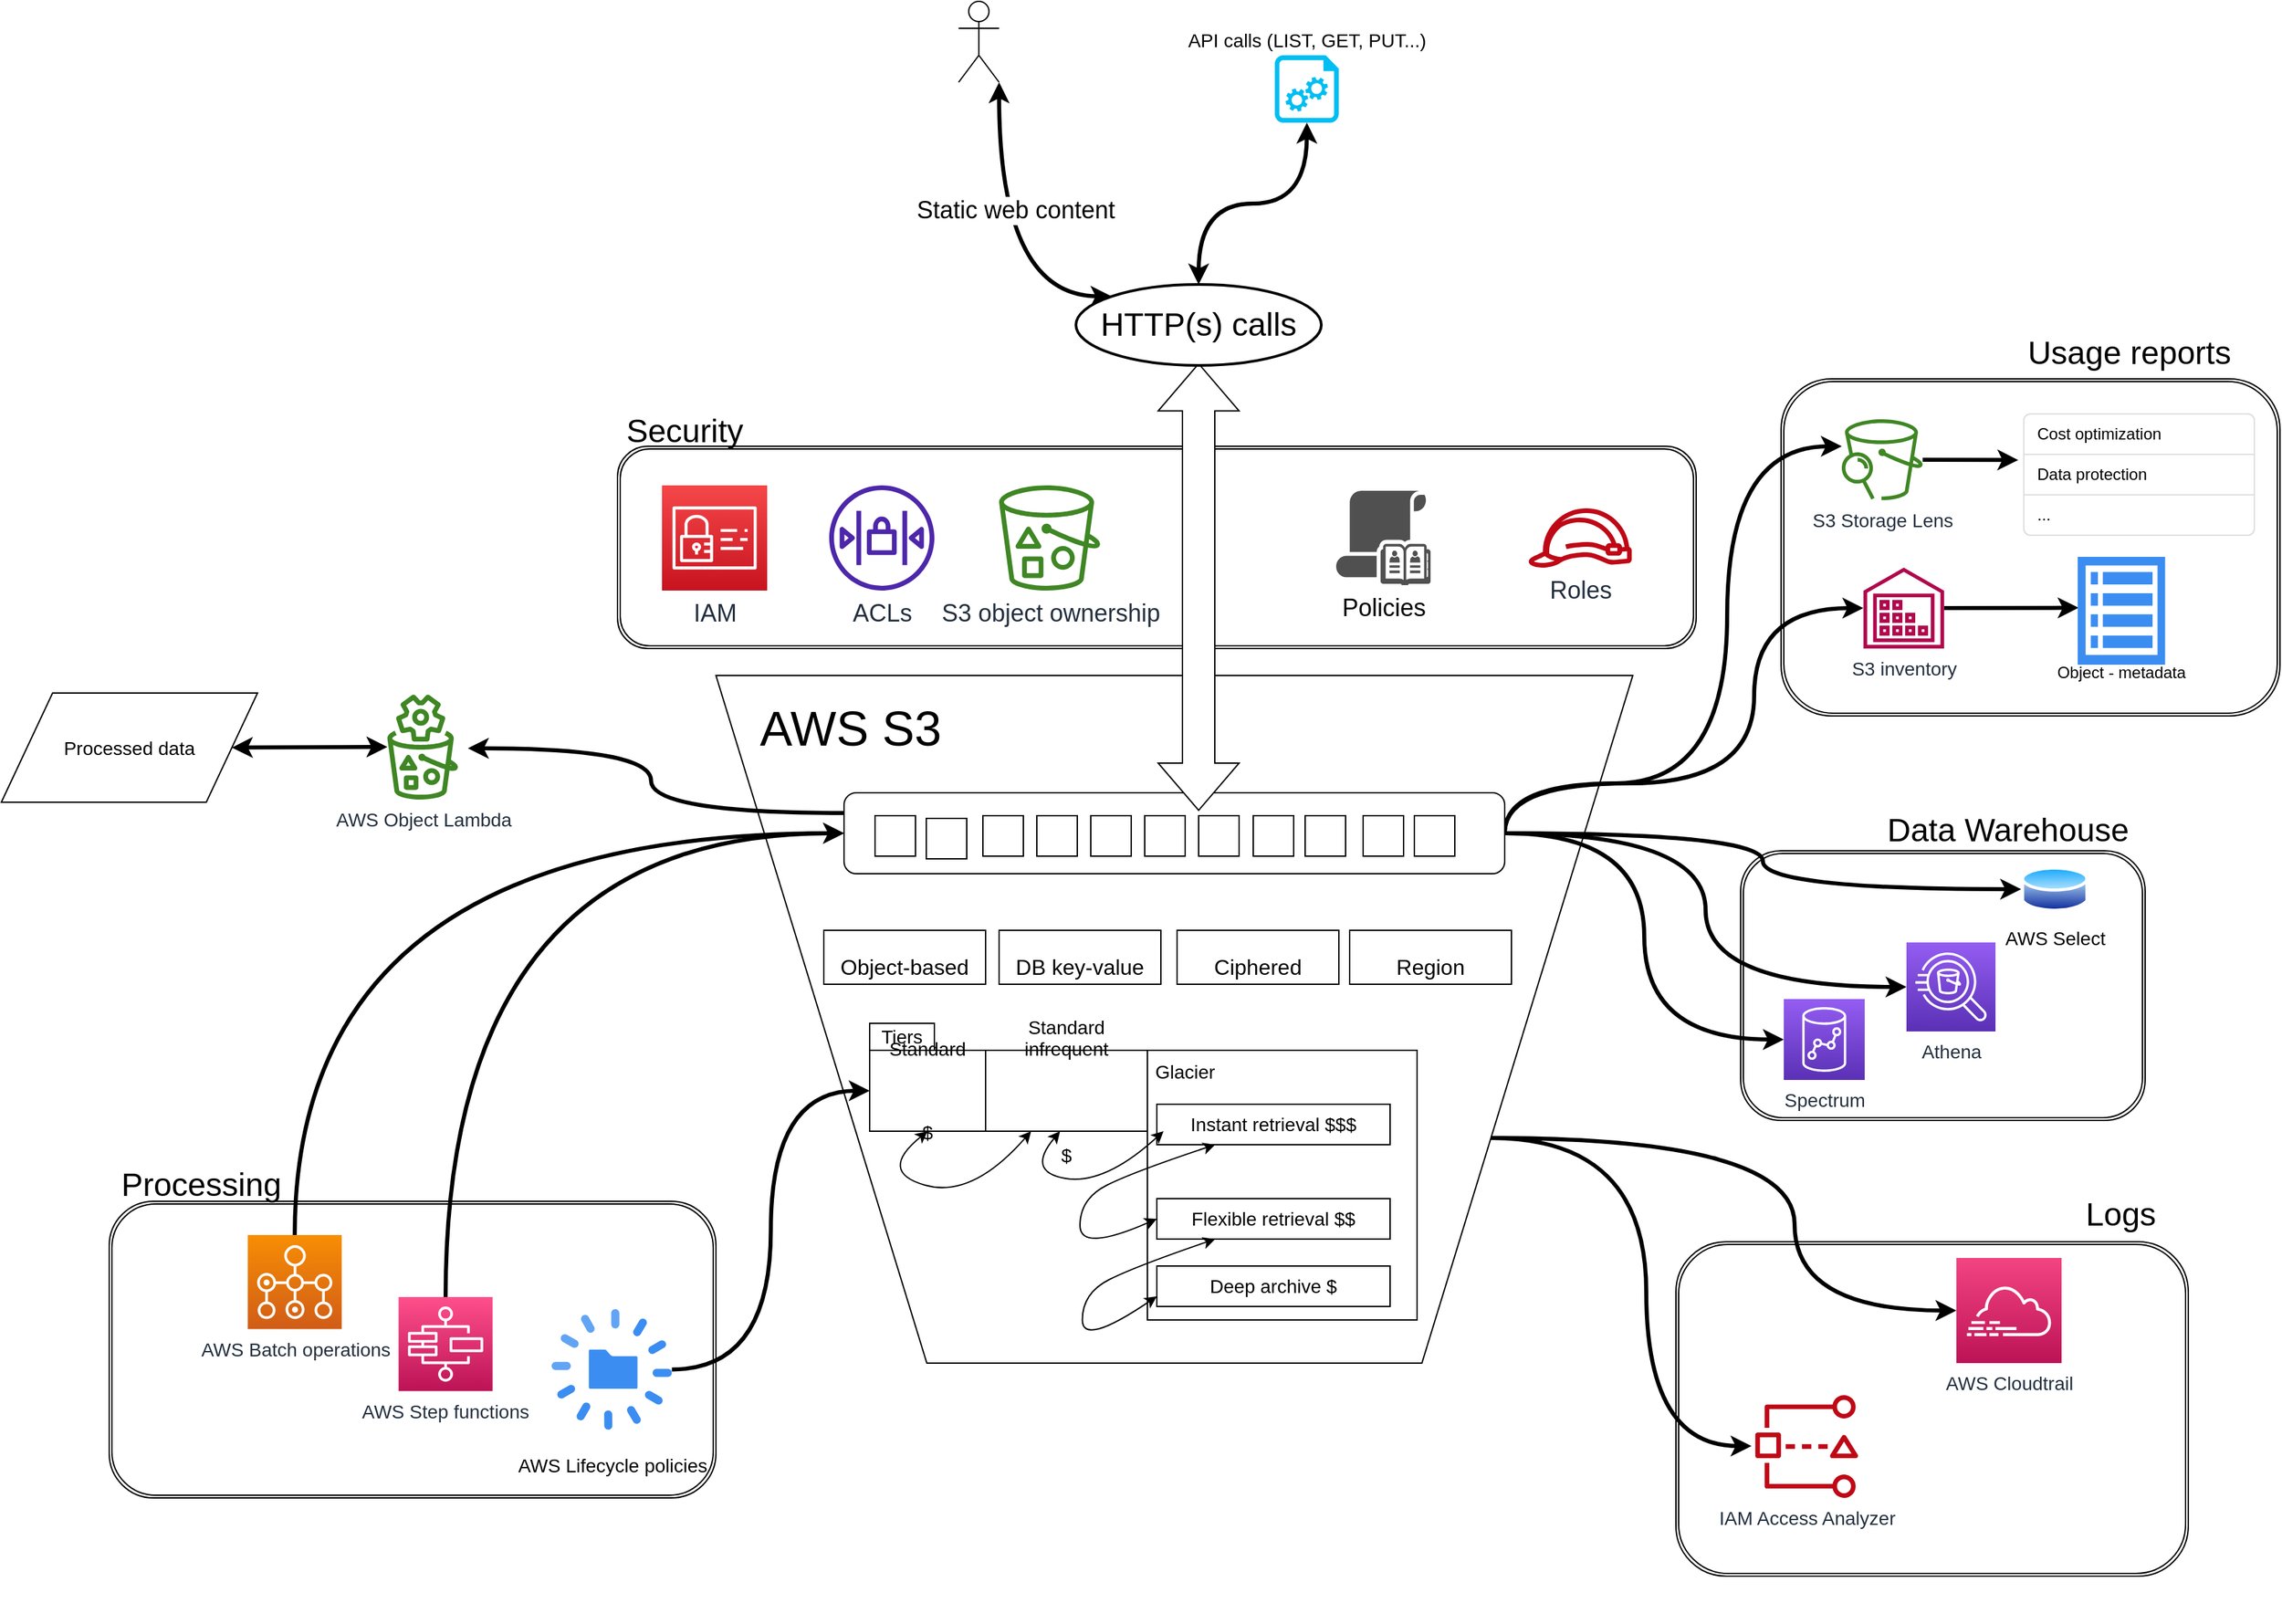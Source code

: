 <mxfile version="20.8.16" type="device"><diagram name="Página-1" id="xeMUyKzGkT68oVm6cLZ5"><mxGraphModel dx="2700" dy="887" grid="1" gridSize="10" guides="1" tooltips="1" connect="1" arrows="1" fold="1" page="1" pageScale="1" pageWidth="1200" pageHeight="1920" math="0" shadow="0"><root><mxCell id="0"/><mxCell id="1" parent="0"/><mxCell id="gv7XpiOYQOsah1-6EKOj-10" value="&lt;font style=&quot;font-size: 24px;&quot;&gt;Security&amp;nbsp; &amp;nbsp; &amp;nbsp; &amp;nbsp; &amp;nbsp; &amp;nbsp; &amp;nbsp; &amp;nbsp; &amp;nbsp; &amp;nbsp; &amp;nbsp; &amp;nbsp; &amp;nbsp; &amp;nbsp; &amp;nbsp; &amp;nbsp; &amp;nbsp; &amp;nbsp; &amp;nbsp; &amp;nbsp; &amp;nbsp; &amp;nbsp; &amp;nbsp; &amp;nbsp; &amp;nbsp; &amp;nbsp; &amp;nbsp; &amp;nbsp; &amp;nbsp; &amp;nbsp; &amp;nbsp; &amp;nbsp; &amp;nbsp; &amp;nbsp; &amp;nbsp; &amp;nbsp; &amp;nbsp; &amp;nbsp; &amp;nbsp; &amp;nbsp; &amp;nbsp; &amp;nbsp; &amp;nbsp; &amp;nbsp; &amp;nbsp; &amp;nbsp; &amp;nbsp; &amp;nbsp; &amp;nbsp; &amp;nbsp; &amp;nbsp; &amp;nbsp; &amp;nbsp; &amp;nbsp; &amp;nbsp; &amp;nbsp; &amp;nbsp; &amp;nbsp; &amp;nbsp; &amp;nbsp; &amp;nbsp; &amp;nbsp; &amp;nbsp; &amp;nbsp; &amp;nbsp; &amp;nbsp; &amp;nbsp; &amp;nbsp; &amp;nbsp; &amp;nbsp; &amp;nbsp; &amp;nbsp; &amp;nbsp; &amp;nbsp; &amp;nbsp; &amp;nbsp; &amp;nbsp; &amp;nbsp; &amp;nbsp; &amp;nbsp; &amp;nbsp; &amp;nbsp; &amp;nbsp; &amp;nbsp; &amp;nbsp; &amp;nbsp; &amp;nbsp; &amp;nbsp; &amp;nbsp; &amp;nbsp; &amp;nbsp; &amp;nbsp; &amp;nbsp; &amp;nbsp; &amp;nbsp; &amp;nbsp; &amp;nbsp; &amp;nbsp; &amp;nbsp; &amp;nbsp; &amp;nbsp;&amp;nbsp;&lt;/font&gt;&lt;br&gt;&lt;br&gt;&lt;br&gt;&lt;br&gt;&lt;br&gt;&lt;br&gt;&lt;br&gt;&lt;br&gt;&lt;br&gt;&lt;br&gt;&lt;br&gt;" style="shape=ext;double=1;rounded=1;whiteSpace=wrap;html=1;" vertex="1" parent="1"><mxGeometry x="-53" y="370" width="800" height="150" as="geometry"/></mxCell><mxCell id="gv7XpiOYQOsah1-6EKOj-12" value="&amp;nbsp; &amp;nbsp;AWS S3&amp;nbsp; &amp;nbsp; &amp;nbsp; &amp;nbsp; &amp;nbsp; &amp;nbsp; &amp;nbsp; &amp;nbsp; &amp;nbsp; &amp;nbsp; &amp;nbsp; &amp;nbsp; &amp;nbsp; &amp;nbsp; &amp;nbsp; &amp;nbsp; &amp;nbsp; &amp;nbsp; &amp;nbsp; &amp;nbsp; &amp;nbsp; &amp;nbsp; &amp;nbsp; &amp;nbsp; &amp;nbsp; &amp;nbsp;&lt;br&gt;&lt;br&gt;&amp;nbsp; &amp;nbsp; &amp;nbsp; &amp;nbsp; &amp;nbsp; &amp;nbsp; &amp;nbsp; &amp;nbsp; &amp;nbsp; &amp;nbsp;&lt;br&gt;&lt;br&gt;&amp;nbsp; &amp;nbsp; &amp;nbsp; &amp;nbsp; &amp;nbsp; &amp;nbsp; &amp;nbsp; &amp;nbsp; &amp;nbsp; &amp;nbsp; &amp;nbsp; &amp;nbsp;&amp;nbsp;&lt;br&gt;&lt;br&gt;&lt;br&gt;&lt;br&gt;&lt;br&gt;&lt;br&gt;&lt;br&gt;" style="verticalLabelPosition=middle;verticalAlign=middle;html=1;shape=trapezoid;perimeter=trapezoidPerimeter;whiteSpace=wrap;size=0.23;arcSize=10;flipV=1;labelPosition=center;align=center;fontSize=36;" vertex="1" parent="1"><mxGeometry x="20" y="540" width="680" height="510" as="geometry"/></mxCell><mxCell id="gv7XpiOYQOsah1-6EKOj-15" value="&lt;font style=&quot;font-size: 24px;&quot;&gt;&amp;nbsp; &amp;nbsp; &amp;nbsp; &amp;nbsp; &amp;nbsp; &amp;nbsp; &amp;nbsp; &amp;nbsp; &amp;nbsp; &amp;nbsp; &amp;nbsp; &amp;nbsp; &amp;nbsp; &amp;nbsp; &amp;nbsp; &amp;nbsp; &amp;nbsp; &amp;nbsp; &amp;nbsp; &amp;nbsp; &amp;nbsp; Logs&lt;br&gt;&lt;br&gt;&lt;br&gt;&amp;nbsp;&lt;br&gt;&lt;br&gt;&lt;br&gt;&lt;br&gt;&lt;br&gt;&lt;br&gt;&lt;br&gt;&lt;br&gt;&lt;/font&gt;" style="shape=ext;double=1;rounded=1;whiteSpace=wrap;html=1;" vertex="1" parent="1"><mxGeometry x="732" y="960" width="380" height="248" as="geometry"/></mxCell><mxCell id="gv7XpiOYQOsah1-6EKOj-16" value="&lt;font size=&quot;3&quot;&gt;Object-based&lt;/font&gt;" style="rounded=0;whiteSpace=wrap;html=1;fontSize=36;" vertex="1" parent="1"><mxGeometry x="100" y="729" width="120" height="40" as="geometry"/></mxCell><mxCell id="gv7XpiOYQOsah1-6EKOj-19" value="&lt;font size=&quot;3&quot;&gt;DB key-value&lt;/font&gt;" style="rounded=0;whiteSpace=wrap;html=1;fontSize=36;" vertex="1" parent="1"><mxGeometry x="230" y="729" width="120" height="40" as="geometry"/></mxCell><mxCell id="gv7XpiOYQOsah1-6EKOj-20" value="&lt;font size=&quot;3&quot;&gt;Ciphered&lt;/font&gt;" style="rounded=0;whiteSpace=wrap;html=1;fontSize=36;" vertex="1" parent="1"><mxGeometry x="362" y="729" width="120" height="40" as="geometry"/></mxCell><mxCell id="gv7XpiOYQOsah1-6EKOj-34" value="Tiers" style="rounded=0;whiteSpace=wrap;html=1;fontSize=14;" vertex="1" parent="1"><mxGeometry x="134" y="798" width="48" height="20" as="geometry"/></mxCell><mxCell id="gv7XpiOYQOsah1-6EKOj-35" value="Standard $$$$$" style="rounded=0;whiteSpace=wrap;html=1;fontSize=14;" vertex="1" parent="1"><mxGeometry x="134" y="818" width="86" height="60" as="geometry"/></mxCell><mxCell id="gv7XpiOYQOsah1-6EKOj-36" value="Standard infrequent&lt;br&gt;&amp;nbsp;$$$$$" style="rounded=0;whiteSpace=wrap;html=1;fontSize=14;" vertex="1" parent="1"><mxGeometry x="220" y="818" width="120" height="60" as="geometry"/></mxCell><mxCell id="gv7XpiOYQOsah1-6EKOj-37" value="Glacier&amp;nbsp; &amp;nbsp; &amp;nbsp; &amp;nbsp; &amp;nbsp; &amp;nbsp; &amp;nbsp; &amp;nbsp; &amp;nbsp; &amp;nbsp; &amp;nbsp; &amp;nbsp; &amp;nbsp; &amp;nbsp; &amp;nbsp; &amp;nbsp; &amp;nbsp; &amp;nbsp; &amp;nbsp;&lt;br&gt;&lt;br&gt;&lt;br&gt;&lt;br&gt;&lt;br&gt;&lt;br&gt;&lt;br&gt;&lt;br&gt;&lt;br&gt;&lt;br&gt;&amp;nbsp; &amp;nbsp; &amp;nbsp; &amp;nbsp; &amp;nbsp;&amp;nbsp;" style="whiteSpace=wrap;html=1;aspect=fixed;fontSize=14;" vertex="1" parent="1"><mxGeometry x="340" y="818" width="200" height="200" as="geometry"/></mxCell><mxCell id="gv7XpiOYQOsah1-6EKOj-38" value="Instant retrieval $$$" style="rounded=0;whiteSpace=wrap;html=1;fontSize=14;" vertex="1" parent="1"><mxGeometry x="347" y="858" width="173" height="30" as="geometry"/></mxCell><mxCell id="gv7XpiOYQOsah1-6EKOj-39" value="Flexible retrieval $$" style="rounded=0;whiteSpace=wrap;html=1;fontSize=14;" vertex="1" parent="1"><mxGeometry x="347" y="928" width="173" height="30" as="geometry"/></mxCell><mxCell id="gv7XpiOYQOsah1-6EKOj-40" value="Deep archive $" style="rounded=0;whiteSpace=wrap;html=1;fontSize=14;" vertex="1" parent="1"><mxGeometry x="347" y="978" width="173" height="30" as="geometry"/></mxCell><mxCell id="gv7XpiOYQOsah1-6EKOj-41" value="&lt;font size=&quot;3&quot;&gt;Region&lt;/font&gt;" style="rounded=0;whiteSpace=wrap;html=1;fontSize=36;" vertex="1" parent="1"><mxGeometry x="490" y="729" width="120" height="40" as="geometry"/></mxCell><mxCell id="gv7XpiOYQOsah1-6EKOj-47" value="" style="curved=1;endArrow=classic;html=1;rounded=0;fontSize=14;exitX=0.5;exitY=1;exitDx=0;exitDy=0;startArrow=classic;startFill=1;" edge="1" parent="1" source="gv7XpiOYQOsah1-6EKOj-35" target="gv7XpiOYQOsah1-6EKOj-36"><mxGeometry width="50" height="50" relative="1" as="geometry"><mxPoint x="210" y="978" as="sourcePoint"/><mxPoint x="260" y="928" as="targetPoint"/><Array as="points"><mxPoint x="140" y="908"/><mxPoint x="210" y="928"/></Array></mxGeometry></mxCell><mxCell id="gv7XpiOYQOsah1-6EKOj-48" value="" style="curved=1;endArrow=classic;html=1;rounded=0;fontSize=14;exitX=0.5;exitY=1;exitDx=0;exitDy=0;startArrow=classic;startFill=1;" edge="1" parent="1"><mxGeometry width="50" height="50" relative="1" as="geometry"><mxPoint x="275.25" y="878" as="sourcePoint"/><mxPoint x="352" y="878" as="targetPoint"/><Array as="points"><mxPoint x="250" y="908"/><mxPoint x="308.25" y="918"/></Array></mxGeometry></mxCell><mxCell id="gv7XpiOYQOsah1-6EKOj-49" value="" style="curved=1;endArrow=classic;html=1;rounded=0;fontSize=14;exitX=0.25;exitY=1;exitDx=0;exitDy=0;entryX=0;entryY=0.5;entryDx=0;entryDy=0;startArrow=classic;startFill=1;" edge="1" parent="1" source="gv7XpiOYQOsah1-6EKOj-38" target="gv7XpiOYQOsah1-6EKOj-39"><mxGeometry width="50" height="50" relative="1" as="geometry"><mxPoint x="265.25" y="948" as="sourcePoint"/><mxPoint x="342" y="948" as="targetPoint"/><Array as="points"><mxPoint x="330" y="908"/><mxPoint x="290" y="928"/><mxPoint x="290" y="968"/></Array></mxGeometry></mxCell><mxCell id="gv7XpiOYQOsah1-6EKOj-50" value="" style="curved=1;endArrow=classic;html=1;rounded=0;fontSize=14;exitX=0.25;exitY=1;exitDx=0;exitDy=0;entryX=0;entryY=0.75;entryDx=0;entryDy=0;startArrow=classic;startFill=1;" edge="1" parent="1" source="gv7XpiOYQOsah1-6EKOj-39" target="gv7XpiOYQOsah1-6EKOj-40"><mxGeometry width="50" height="50" relative="1" as="geometry"><mxPoint x="392" y="958" as="sourcePoint"/><mxPoint x="348.75" y="1013" as="targetPoint"/><Array as="points"><mxPoint x="331.75" y="978"/><mxPoint x="291.75" y="998"/><mxPoint x="291.75" y="1038"/></Array></mxGeometry></mxCell><mxCell id="gv7XpiOYQOsah1-6EKOj-56" value="&lt;font style=&quot;font-size: 14px;&quot;&gt;AWS Cloudtrail&lt;/font&gt;" style="sketch=0;points=[[0,0,0],[0.25,0,0],[0.5,0,0],[0.75,0,0],[1,0,0],[0,1,0],[0.25,1,0],[0.5,1,0],[0.75,1,0],[1,1,0],[0,0.25,0],[0,0.5,0],[0,0.75,0],[1,0.25,0],[1,0.5,0],[1,0.75,0]];points=[[0,0,0],[0.25,0,0],[0.5,0,0],[0.75,0,0],[1,0,0],[0,1,0],[0.25,1,0],[0.5,1,0],[0.75,1,0],[1,1,0],[0,0.25,0],[0,0.5,0],[0,0.75,0],[1,0.25,0],[1,0.5,0],[1,0.75,0]];outlineConnect=0;fontColor=#232F3E;gradientColor=#F34482;gradientDirection=north;fillColor=#BC1356;strokeColor=#ffffff;dashed=0;verticalLabelPosition=bottom;verticalAlign=top;align=center;html=1;fontSize=12;fontStyle=0;aspect=fixed;shape=mxgraph.aws4.resourceIcon;resIcon=mxgraph.aws4.cloudtrail;" vertex="1" parent="1"><mxGeometry x="940" y="972" width="78" height="78" as="geometry"/></mxCell><mxCell id="gv7XpiOYQOsah1-6EKOj-58" value="&lt;font style=&quot;font-size: 14px;&quot;&gt;IAM Access Analyzer&lt;/font&gt;" style="sketch=0;outlineConnect=0;fontColor=#232F3E;gradientColor=none;fillColor=#BF0816;strokeColor=none;dashed=0;verticalLabelPosition=bottom;verticalAlign=top;align=center;html=1;fontSize=12;fontStyle=0;aspect=fixed;pointerEvents=1;shape=mxgraph.aws4.access_analyzer;" vertex="1" parent="1"><mxGeometry x="790" y="1073" width="78" height="77" as="geometry"/></mxCell><mxCell id="gv7XpiOYQOsah1-6EKOj-62" value="" style="group;labelPosition=left;verticalLabelPosition=top;align=right;verticalAlign=bottom;" vertex="1" connectable="0" parent="1"><mxGeometry x="810" y="320" width="370" height="250" as="geometry"/></mxCell><mxCell id="gv7XpiOYQOsah1-6EKOj-14" value="&lt;font style=&quot;font-size: 24px;&quot;&gt;&amp;nbsp; &amp;nbsp; &amp;nbsp; &amp;nbsp; &amp;nbsp; &amp;nbsp; &amp;nbsp; &amp;nbsp; &amp;nbsp; &amp;nbsp; &amp;nbsp; Usage reports&lt;br&gt;&lt;br&gt;&lt;br&gt;&lt;br&gt;&lt;br&gt;&lt;br&gt;&lt;br&gt;&lt;br&gt;&lt;br&gt;&lt;br&gt;&lt;br&gt;&lt;/font&gt;" style="shape=ext;double=1;rounded=1;whiteSpace=wrap;html=1;" vertex="1" parent="gv7XpiOYQOsah1-6EKOj-62"><mxGeometry width="370" height="250" as="geometry"/></mxCell><mxCell id="gv7XpiOYQOsah1-6EKOj-129" value="" style="edgeStyle=orthogonalEdgeStyle;curved=1;rounded=0;orthogonalLoop=1;jettySize=auto;html=1;strokeColor=default;strokeWidth=3;fontSize=12;endArrow=classic;endFill=1;entryX=-0.024;entryY=0.141;entryDx=0;entryDy=0;entryPerimeter=0;" edge="1" parent="gv7XpiOYQOsah1-6EKOj-62" source="gv7XpiOYQOsah1-6EKOj-59" target="gv7XpiOYQOsah1-6EKOj-127"><mxGeometry relative="1" as="geometry"/></mxCell><mxCell id="gv7XpiOYQOsah1-6EKOj-59" value="&lt;font style=&quot;font-size: 14px;&quot;&gt;S3 Storage Lens&lt;/font&gt;" style="sketch=0;outlineConnect=0;fontColor=#232F3E;gradientColor=none;fillColor=#3F8624;strokeColor=none;dashed=0;verticalLabelPosition=bottom;verticalAlign=top;align=center;html=1;fontSize=12;fontStyle=0;aspect=fixed;pointerEvents=1;shape=mxgraph.aws4.s3_storage_lens;" vertex="1" parent="gv7XpiOYQOsah1-6EKOj-62"><mxGeometry x="45" y="30" width="60" height="60" as="geometry"/></mxCell><mxCell id="gv7XpiOYQOsah1-6EKOj-138" style="edgeStyle=orthogonalEdgeStyle;curved=1;rounded=0;orthogonalLoop=1;jettySize=auto;html=1;entryX=0.01;entryY=0.472;entryDx=0;entryDy=0;entryPerimeter=0;strokeColor=default;strokeWidth=3;fontSize=12;endArrow=classic;endFill=1;" edge="1" parent="gv7XpiOYQOsah1-6EKOj-62" source="gv7XpiOYQOsah1-6EKOj-60" target="gv7XpiOYQOsah1-6EKOj-137"><mxGeometry relative="1" as="geometry"/></mxCell><mxCell id="gv7XpiOYQOsah1-6EKOj-60" value="&lt;font style=&quot;font-size: 14px;&quot;&gt;S3 inventory&lt;/font&gt;" style="sketch=0;outlineConnect=0;fontColor=#232F3E;gradientColor=none;fillColor=#B0084D;strokeColor=none;dashed=0;verticalLabelPosition=bottom;verticalAlign=top;align=center;html=1;fontSize=12;fontStyle=0;aspect=fixed;pointerEvents=1;shape=mxgraph.aws4.inventory;" vertex="1" parent="gv7XpiOYQOsah1-6EKOj-62"><mxGeometry x="61" y="140" width="60" height="60" as="geometry"/></mxCell><mxCell id="gv7XpiOYQOsah1-6EKOj-125" value="" style="html=1;shadow=0;dashed=0;shape=mxgraph.bootstrap.rrect;rSize=5;strokeColor=#DFDFDF;html=1;whiteSpace=wrap;fillColor=#FFFFFF;fontColor=#000000;fontSize=12;" vertex="1" parent="gv7XpiOYQOsah1-6EKOj-62"><mxGeometry x="180" y="26" width="171" height="90" as="geometry"/></mxCell><mxCell id="gv7XpiOYQOsah1-6EKOj-126" value="Cost optimization" style="strokeColor=inherit;fillColor=inherit;gradientColor=inherit;fontColor=inherit;html=1;shadow=0;dashed=0;shape=mxgraph.bootstrap.topButton;rSize=5;perimeter=none;whiteSpace=wrap;resizeWidth=1;align=left;spacing=10;fontSize=12;" vertex="1" parent="gv7XpiOYQOsah1-6EKOj-125"><mxGeometry width="171" height="30" relative="1" as="geometry"/></mxCell><mxCell id="gv7XpiOYQOsah1-6EKOj-127" value="Data protection" style="strokeColor=inherit;fillColor=inherit;gradientColor=inherit;fontColor=inherit;html=1;shadow=0;dashed=0;perimeter=none;whiteSpace=wrap;resizeWidth=1;align=left;spacing=10;fontSize=12;" vertex="1" parent="gv7XpiOYQOsah1-6EKOj-125"><mxGeometry width="171" height="30" relative="1" as="geometry"><mxPoint y="30" as="offset"/></mxGeometry></mxCell><mxCell id="gv7XpiOYQOsah1-6EKOj-128" value="..." style="strokeColor=inherit;fillColor=inherit;gradientColor=inherit;fontColor=inherit;html=1;shadow=0;dashed=0;shape=mxgraph.bootstrap.bottomButton;rSize=5;perimeter=none;whiteSpace=wrap;resizeWidth=1;resizeHeight=0;align=left;spacing=10;fontSize=12;" vertex="1" parent="gv7XpiOYQOsah1-6EKOj-125"><mxGeometry y="1" width="171" height="30" relative="1" as="geometry"><mxPoint y="-30" as="offset"/></mxGeometry></mxCell><mxCell id="gv7XpiOYQOsah1-6EKOj-137" value="&lt;br&gt;&lt;br&gt;&lt;br&gt;&lt;br&gt;&lt;br&gt;Object - metadata" style="sketch=0;html=1;aspect=fixed;strokeColor=none;shadow=0;align=center;verticalAlign=top;fillColor=#3B8DF1;shape=mxgraph.gcp2.view_list;fontSize=12;" vertex="1" parent="gv7XpiOYQOsah1-6EKOj-62"><mxGeometry x="220" y="132" width="64.8" height="80" as="geometry"/></mxCell><mxCell id="gv7XpiOYQOsah1-6EKOj-66" value="" style="group" vertex="1" connectable="0" parent="1"><mxGeometry x="-430" y="930" width="450" height="220" as="geometry"/></mxCell><mxCell id="gv7XpiOYQOsah1-6EKOj-11" value="&lt;font style=&quot;font-size: 24px;&quot;&gt;&lt;font style=&quot;&quot;&gt;Processing&amp;nbsp; &amp;nbsp; &amp;nbsp; &lt;/font&gt;&amp;nbsp; &amp;nbsp; &amp;nbsp; &amp;nbsp; &amp;nbsp; &amp;nbsp; &amp;nbsp; &amp;nbsp; &amp;nbsp; &amp;nbsp; &amp;nbsp; &amp;nbsp; &amp;nbsp; &amp;nbsp; &amp;nbsp; &amp;nbsp; &amp;nbsp; &amp;nbsp; &amp;nbsp; &amp;nbsp; &amp;nbsp; &amp;nbsp; &amp;nbsp; &amp;nbsp; &amp;nbsp; &amp;nbsp; &amp;nbsp; &amp;nbsp; &amp;nbsp;&lt;br&gt;&amp;nbsp; &amp;nbsp; &amp;nbsp; &amp;nbsp; &amp;nbsp; &amp;nbsp; &amp;nbsp; &amp;nbsp; &amp;nbsp; &amp;nbsp; &amp;nbsp; &amp;nbsp; &amp;nbsp; &amp;nbsp; &amp;nbsp; &amp;nbsp; &amp;nbsp; &amp;nbsp; &amp;nbsp; &amp;nbsp; &amp;nbsp; &amp;nbsp; &amp;nbsp; &amp;nbsp;&amp;nbsp;&lt;/font&gt;&lt;br&gt;&lt;br&gt;&lt;br&gt;&lt;br&gt;&lt;br&gt;&lt;br&gt;&lt;br&gt;&lt;br&gt;&lt;br&gt;&lt;br&gt;&lt;br&gt;&lt;br&gt;&lt;br&gt;&lt;br&gt;" style="shape=ext;double=1;rounded=1;whiteSpace=wrap;html=1;" vertex="1" parent="gv7XpiOYQOsah1-6EKOj-66"><mxGeometry width="450" height="220" as="geometry"/></mxCell><mxCell id="gv7XpiOYQOsah1-6EKOj-51" value="&lt;font style=&quot;font-size: 14px;&quot;&gt;AWS Batch operations&lt;/font&gt;" style="sketch=0;points=[[0,0,0],[0.25,0,0],[0.5,0,0],[0.75,0,0],[1,0,0],[0,1,0],[0.25,1,0],[0.5,1,0],[0.75,1,0],[1,1,0],[0,0.25,0],[0,0.5,0],[0,0.75,0],[1,0.25,0],[1,0.5,0],[1,0.75,0]];outlineConnect=0;fontColor=#232F3E;gradientColor=#F78E04;gradientDirection=north;fillColor=#D05C17;strokeColor=#ffffff;dashed=0;verticalLabelPosition=bottom;verticalAlign=top;align=center;html=1;fontSize=12;fontStyle=0;aspect=fixed;shape=mxgraph.aws4.resourceIcon;resIcon=mxgraph.aws4.batch;" vertex="1" parent="gv7XpiOYQOsah1-6EKOj-66"><mxGeometry x="102.745" y="25" width="69.702" height="69.702" as="geometry"/></mxCell><mxCell id="gv7XpiOYQOsah1-6EKOj-67" value="&lt;font style=&quot;font-size: 14px;&quot;&gt;AWS Step functions&lt;/font&gt;" style="sketch=0;points=[[0,0,0],[0.25,0,0],[0.5,0,0],[0.75,0,0],[1,0,0],[0,1,0],[0.25,1,0],[0.5,1,0],[0.75,1,0],[1,1,0],[0,0.25,0],[0,0.5,0],[0,0.75,0],[1,0.25,0],[1,0.5,0],[1,0.75,0]];outlineConnect=0;fontColor=#232F3E;gradientColor=#FF4F8B;gradientDirection=north;fillColor=#BC1356;strokeColor=#ffffff;dashed=0;verticalLabelPosition=bottom;verticalAlign=top;align=center;html=1;fontSize=12;fontStyle=0;aspect=fixed;shape=mxgraph.aws4.resourceIcon;resIcon=mxgraph.aws4.step_functions;" vertex="1" parent="gv7XpiOYQOsah1-6EKOj-66"><mxGeometry x="214.638" y="71" width="69.702" height="69.702" as="geometry"/></mxCell><mxCell id="gv7XpiOYQOsah1-6EKOj-72" value="&lt;font style=&quot;font-size: 18px;&quot;&gt;IAM&lt;/font&gt;" style="sketch=0;points=[[0,0,0],[0.25,0,0],[0.5,0,0],[0.75,0,0],[1,0,0],[0,1,0],[0.25,1,0],[0.5,1,0],[0.75,1,0],[1,1,0],[0,0.25,0],[0,0.5,0],[0,0.75,0],[1,0.25,0],[1,0.5,0],[1,0.75,0]];outlineConnect=0;fontColor=#232F3E;gradientColor=#F54749;gradientDirection=north;fillColor=#C7131F;strokeColor=#ffffff;dashed=0;verticalLabelPosition=bottom;verticalAlign=top;align=center;html=1;fontSize=12;fontStyle=0;aspect=fixed;shape=mxgraph.aws4.resourceIcon;resIcon=mxgraph.aws4.identity_and_access_management;" vertex="1" parent="1"><mxGeometry x="-20" y="399" width="78" height="78" as="geometry"/></mxCell><mxCell id="gv7XpiOYQOsah1-6EKOj-74" value="&lt;font style=&quot;font-size: 18px;&quot;&gt;ACLs&lt;/font&gt;" style="sketch=0;outlineConnect=0;fontColor=#232F3E;gradientColor=none;fillColor=#4D27AA;strokeColor=none;dashed=0;verticalLabelPosition=bottom;verticalAlign=top;align=center;html=1;fontSize=12;fontStyle=0;aspect=fixed;pointerEvents=1;shape=mxgraph.aws4.network_access_control_list;" vertex="1" parent="1"><mxGeometry x="104" y="399" width="78" height="78" as="geometry"/></mxCell><mxCell id="gv7XpiOYQOsah1-6EKOj-76" value="&lt;font style=&quot;font-size: 18px;&quot;&gt;S3 object ownership&lt;/font&gt;" style="sketch=0;outlineConnect=0;fontColor=#232F3E;gradientColor=none;fillColor=#3F8624;strokeColor=none;dashed=0;verticalLabelPosition=bottom;verticalAlign=top;align=center;html=1;fontSize=12;fontStyle=0;aspect=fixed;pointerEvents=1;shape=mxgraph.aws4.bucket_with_objects;" vertex="1" parent="1"><mxGeometry x="230" y="399" width="75" height="78" as="geometry"/></mxCell><mxCell id="gv7XpiOYQOsah1-6EKOj-77" value="Policies" style="sketch=0;pointerEvents=1;shadow=0;dashed=0;html=1;strokeColor=none;fillColor=#505050;labelPosition=center;verticalLabelPosition=bottom;verticalAlign=top;outlineConnect=0;align=center;shape=mxgraph.office.security.address_book_policies;fontSize=18;" vertex="1" parent="1"><mxGeometry x="480" y="403" width="70" height="70" as="geometry"/></mxCell><mxCell id="gv7XpiOYQOsah1-6EKOj-78" value="&lt;font style=&quot;font-size: 18px;&quot;&gt;Roles&lt;/font&gt;" style="sketch=0;outlineConnect=0;fontColor=#232F3E;gradientColor=none;fillColor=#BF0816;strokeColor=none;dashed=0;verticalLabelPosition=bottom;verticalAlign=top;align=center;html=1;fontSize=12;fontStyle=0;aspect=fixed;pointerEvents=1;shape=mxgraph.aws4.role;" vertex="1" parent="1"><mxGeometry x="622" y="416" width="78" height="44" as="geometry"/></mxCell><mxCell id="gv7XpiOYQOsah1-6EKOj-79" value="" style="group" vertex="1" connectable="0" parent="1"><mxGeometry x="780" y="670" width="300" height="200" as="geometry"/></mxCell><mxCell id="gv7XpiOYQOsah1-6EKOj-13" value="&amp;nbsp; &amp;nbsp; &amp;nbsp; &amp;nbsp; &amp;nbsp; &amp;nbsp; &amp;nbsp; &amp;nbsp; &amp;nbsp; &amp;nbsp; &amp;nbsp; &amp;nbsp; &amp;nbsp; &amp;nbsp; &amp;nbsp;&lt;font style=&quot;font-size: 24px;&quot;&gt;Data Warehouse&lt;/font&gt;&lt;br&gt;&lt;br&gt;&lt;br&gt;&lt;br&gt;&lt;br&gt;&lt;br&gt;&lt;br&gt;&lt;br&gt;&lt;br&gt;&lt;br&gt;&lt;br&gt;&lt;br&gt;&lt;br&gt;&lt;br&gt;&lt;br&gt;&lt;br&gt;&lt;br&gt;" style="shape=ext;double=1;rounded=1;whiteSpace=wrap;html=1;" vertex="1" parent="gv7XpiOYQOsah1-6EKOj-79"><mxGeometry width="300" height="200" as="geometry"/></mxCell><mxCell id="gv7XpiOYQOsah1-6EKOj-63" value="&lt;font style=&quot;font-size: 14px;&quot;&gt;Athena&lt;/font&gt;" style="sketch=0;points=[[0,0,0],[0.25,0,0],[0.5,0,0],[0.75,0,0],[1,0,0],[0,1,0],[0.25,1,0],[0.5,1,0],[0.75,1,0],[1,1,0],[0,0.25,0],[0,0.5,0],[0,0.75,0],[1,0.25,0],[1,0.5,0],[1,0.75,0]];outlineConnect=0;fontColor=#232F3E;gradientColor=#945DF2;gradientDirection=north;fillColor=#5A30B5;strokeColor=#ffffff;dashed=0;verticalLabelPosition=bottom;verticalAlign=top;align=center;html=1;fontSize=12;fontStyle=0;aspect=fixed;shape=mxgraph.aws4.resourceIcon;resIcon=mxgraph.aws4.athena;" vertex="1" parent="gv7XpiOYQOsah1-6EKOj-79"><mxGeometry x="123" y="68" width="66" height="66" as="geometry"/></mxCell><mxCell id="gv7XpiOYQOsah1-6EKOj-64" value="&lt;font style=&quot;font-size: 14px;&quot;&gt;Spectrum&lt;/font&gt;" style="sketch=0;points=[[0,0,0],[0.25,0,0],[0.5,0,0],[0.75,0,0],[1,0,0],[0,1,0],[0.25,1,0],[0.5,1,0],[0.75,1,0],[1,1,0],[0,0.25,0],[0,0.5,0],[0,0.75,0],[1,0.25,0],[1,0.5,0],[1,0.75,0]];outlineConnect=0;fontColor=#232F3E;gradientColor=#945DF2;gradientDirection=north;fillColor=#5A30B5;strokeColor=#ffffff;dashed=0;verticalLabelPosition=bottom;verticalAlign=top;align=center;html=1;fontSize=12;fontStyle=0;aspect=fixed;shape=mxgraph.aws4.resourceIcon;resIcon=mxgraph.aws4.redshift;" vertex="1" parent="gv7XpiOYQOsah1-6EKOj-79"><mxGeometry x="32" y="110" width="60" height="60" as="geometry"/></mxCell><mxCell id="gv7XpiOYQOsah1-6EKOj-65" value="AWS Select" style="aspect=fixed;perimeter=ellipsePerimeter;html=1;align=center;shadow=0;dashed=0;spacingTop=3;image;image=img/lib/active_directory/database.svg;fontSize=14;" vertex="1" parent="gv7XpiOYQOsah1-6EKOj-79"><mxGeometry x="208" y="10" width="50" height="37" as="geometry"/></mxCell><mxCell id="gv7XpiOYQOsah1-6EKOj-81" style="edgeStyle=orthogonalEdgeStyle;rounded=0;orthogonalLoop=1;jettySize=auto;html=1;exitX=1;exitY=0.5;exitDx=0;exitDy=0;fontSize=18;entryX=-0.002;entryY=0.5;entryDx=0;entryDy=0;entryPerimeter=0;strokeColor=default;endArrow=classic;endFill=1;curved=1;strokeWidth=3;" edge="1" parent="1" source="gv7XpiOYQOsah1-6EKOj-100" target="gv7XpiOYQOsah1-6EKOj-60"><mxGeometry relative="1" as="geometry"><mxPoint x="605" y="659" as="sourcePoint"/><Array as="points"><mxPoint x="605" y="620"/><mxPoint x="790" y="620"/><mxPoint x="790" y="490"/></Array></mxGeometry></mxCell><mxCell id="gv7XpiOYQOsah1-6EKOj-82" style="edgeStyle=orthogonalEdgeStyle;rounded=0;orthogonalLoop=1;jettySize=auto;html=1;fontSize=18;entryX=0;entryY=0.333;entryDx=0;entryDy=0;entryPerimeter=0;strokeColor=default;endArrow=classic;endFill=1;curved=1;strokeWidth=3;exitX=1;exitY=0.5;exitDx=0;exitDy=0;" edge="1" parent="1" source="gv7XpiOYQOsah1-6EKOj-100" target="gv7XpiOYQOsah1-6EKOj-59"><mxGeometry relative="1" as="geometry"><mxPoint x="620" y="620" as="sourcePoint"/><mxPoint x="909.983" y="500.0" as="targetPoint"/><Array as="points"><mxPoint x="605" y="620"/><mxPoint x="770" y="620"/><mxPoint x="770" y="370"/></Array></mxGeometry></mxCell><mxCell id="gv7XpiOYQOsah1-6EKOj-83" style="edgeStyle=orthogonalEdgeStyle;curved=1;rounded=0;orthogonalLoop=1;jettySize=auto;html=1;exitX=0.5;exitY=0;exitDx=0;exitDy=0;exitPerimeter=0;entryX=0;entryY=0.5;entryDx=0;entryDy=0;strokeColor=default;strokeWidth=3;fontSize=18;endArrow=classic;endFill=1;" edge="1" parent="1" source="gv7XpiOYQOsah1-6EKOj-67" target="gv7XpiOYQOsah1-6EKOj-100"><mxGeometry relative="1" as="geometry"><mxPoint x="98" y="659" as="targetPoint"/></mxGeometry></mxCell><mxCell id="gv7XpiOYQOsah1-6EKOj-84" style="edgeStyle=orthogonalEdgeStyle;curved=1;rounded=0;orthogonalLoop=1;jettySize=auto;html=1;exitX=0.5;exitY=0;exitDx=0;exitDy=0;exitPerimeter=0;entryX=0;entryY=0.5;entryDx=0;entryDy=0;strokeColor=default;strokeWidth=3;fontSize=18;endArrow=classic;endFill=1;" edge="1" parent="1" source="gv7XpiOYQOsah1-6EKOj-51" target="gv7XpiOYQOsah1-6EKOj-100"><mxGeometry relative="1" as="geometry"><mxPoint x="98" y="651.5" as="targetPoint"/></mxGeometry></mxCell><mxCell id="gv7XpiOYQOsah1-6EKOj-134" style="edgeStyle=orthogonalEdgeStyle;curved=1;rounded=0;orthogonalLoop=1;jettySize=auto;html=1;entryX=0;entryY=0.5;entryDx=0;entryDy=0;strokeColor=default;strokeWidth=3;fontSize=12;endArrow=classic;endFill=1;" edge="1" parent="1" source="gv7XpiOYQOsah1-6EKOj-52" target="gv7XpiOYQOsah1-6EKOj-35"><mxGeometry relative="1" as="geometry"/></mxCell><mxCell id="gv7XpiOYQOsah1-6EKOj-52" value="&lt;br&gt;&lt;br&gt;&lt;br&gt;&lt;br&gt;&lt;br&gt;&lt;br&gt;AWS Lifecycle policies" style="sketch=0;html=1;aspect=fixed;strokeColor=none;shadow=0;align=center;verticalAlign=top;fillColor=#3B8DF1;shape=mxgraph.gcp2.lifecycle;fontSize=14;" vertex="1" parent="1"><mxGeometry x="-102.043" y="1010" width="89.362" height="89.362" as="geometry"/></mxCell><mxCell id="gv7XpiOYQOsah1-6EKOj-102" style="edgeStyle=orthogonalEdgeStyle;curved=1;rounded=0;orthogonalLoop=1;jettySize=auto;html=1;exitX=1;exitY=0.5;exitDx=0;exitDy=0;entryX=0;entryY=0.5;entryDx=0;entryDy=0;strokeColor=default;strokeWidth=3;fontSize=18;endArrow=classic;endFill=1;" edge="1" parent="1" source="gv7XpiOYQOsah1-6EKOj-100" target="gv7XpiOYQOsah1-6EKOj-65"><mxGeometry relative="1" as="geometry"/></mxCell><mxCell id="gv7XpiOYQOsah1-6EKOj-103" style="edgeStyle=orthogonalEdgeStyle;curved=1;rounded=0;orthogonalLoop=1;jettySize=auto;html=1;exitX=1;exitY=0.5;exitDx=0;exitDy=0;entryX=0;entryY=0.5;entryDx=0;entryDy=0;entryPerimeter=0;strokeColor=default;strokeWidth=3;fontSize=18;endArrow=classic;endFill=1;" edge="1" parent="1" source="gv7XpiOYQOsah1-6EKOj-100" target="gv7XpiOYQOsah1-6EKOj-63"><mxGeometry relative="1" as="geometry"/></mxCell><mxCell id="gv7XpiOYQOsah1-6EKOj-104" style="edgeStyle=orthogonalEdgeStyle;curved=1;rounded=0;orthogonalLoop=1;jettySize=auto;html=1;exitX=1;exitY=0.5;exitDx=0;exitDy=0;entryX=0;entryY=0.5;entryDx=0;entryDy=0;entryPerimeter=0;strokeColor=default;strokeWidth=3;fontSize=18;endArrow=classic;endFill=1;" edge="1" parent="1" source="gv7XpiOYQOsah1-6EKOj-100" target="gv7XpiOYQOsah1-6EKOj-64"><mxGeometry relative="1" as="geometry"/></mxCell><mxCell id="gv7XpiOYQOsah1-6EKOj-150" style="edgeStyle=orthogonalEdgeStyle;curved=1;rounded=0;orthogonalLoop=1;jettySize=auto;html=1;exitX=0;exitY=0.25;exitDx=0;exitDy=0;strokeColor=default;strokeWidth=3;fontSize=24;endArrow=classic;endFill=1;entryX=1.14;entryY=0.513;entryDx=0;entryDy=0;entryPerimeter=0;" edge="1" parent="1" source="gv7XpiOYQOsah1-6EKOj-100" target="gv7XpiOYQOsah1-6EKOj-143"><mxGeometry relative="1" as="geometry"><mxPoint x="-80" y="560.0" as="targetPoint"/></mxGeometry></mxCell><mxCell id="gv7XpiOYQOsah1-6EKOj-100" value="" style="rounded=1;whiteSpace=wrap;html=1;fontSize=18;" vertex="1" parent="1"><mxGeometry x="115" y="627" width="490" height="60" as="geometry"/></mxCell><mxCell id="gv7XpiOYQOsah1-6EKOj-23" value="" style="whiteSpace=wrap;html=1;aspect=fixed;fontSize=14;" vertex="1" parent="1"><mxGeometry x="138" y="644" width="30" height="30" as="geometry"/></mxCell><mxCell id="gv7XpiOYQOsah1-6EKOj-25" value="" style="whiteSpace=wrap;html=1;aspect=fixed;fontSize=14;" vertex="1" parent="1"><mxGeometry x="218" y="644" width="30" height="30" as="geometry"/></mxCell><mxCell id="gv7XpiOYQOsah1-6EKOj-26" value="" style="whiteSpace=wrap;html=1;aspect=fixed;fontSize=14;" vertex="1" parent="1"><mxGeometry x="258" y="644" width="30" height="30" as="geometry"/></mxCell><mxCell id="gv7XpiOYQOsah1-6EKOj-29" value="" style="whiteSpace=wrap;html=1;aspect=fixed;fontSize=14;" vertex="1" parent="1"><mxGeometry x="338" y="644" width="30" height="30" as="geometry"/></mxCell><mxCell id="gv7XpiOYQOsah1-6EKOj-30" value="" style="whiteSpace=wrap;html=1;aspect=fixed;fontSize=14;" vertex="1" parent="1"><mxGeometry x="298" y="644" width="30" height="30" as="geometry"/></mxCell><mxCell id="gv7XpiOYQOsah1-6EKOj-31" value="" style="whiteSpace=wrap;html=1;aspect=fixed;fontSize=14;" vertex="1" parent="1"><mxGeometry x="457" y="644" width="30" height="30" as="geometry"/></mxCell><mxCell id="gv7XpiOYQOsah1-6EKOj-43" value="" style="whiteSpace=wrap;html=1;aspect=fixed;fontSize=14;" vertex="1" parent="1"><mxGeometry x="538" y="644" width="30" height="30" as="geometry"/></mxCell><mxCell id="gv7XpiOYQOsah1-6EKOj-24" value="" style="whiteSpace=wrap;html=1;aspect=fixed;fontSize=14;" vertex="1" parent="1"><mxGeometry x="176" y="646" width="30" height="30" as="geometry"/></mxCell><mxCell id="gv7XpiOYQOsah1-6EKOj-28" value="" style="whiteSpace=wrap;html=1;aspect=fixed;fontSize=14;" vertex="1" parent="1"><mxGeometry x="378" y="644" width="30" height="30" as="geometry"/></mxCell><mxCell id="gv7XpiOYQOsah1-6EKOj-101" value="" style="whiteSpace=wrap;html=1;aspect=fixed;fontSize=14;" vertex="1" parent="1"><mxGeometry x="500" y="644" width="30" height="30" as="geometry"/></mxCell><mxCell id="gv7XpiOYQOsah1-6EKOj-105" style="edgeStyle=orthogonalEdgeStyle;curved=1;rounded=0;orthogonalLoop=1;jettySize=auto;html=1;exitX=1;exitY=0.75;exitDx=0;exitDy=0;entryX=0;entryY=0.5;entryDx=0;entryDy=0;entryPerimeter=0;strokeColor=default;strokeWidth=3;fontSize=18;endArrow=classic;endFill=1;" edge="1" parent="1" source="gv7XpiOYQOsah1-6EKOj-12" target="gv7XpiOYQOsah1-6EKOj-56"><mxGeometry relative="1" as="geometry"/></mxCell><mxCell id="gv7XpiOYQOsah1-6EKOj-106" style="edgeStyle=orthogonalEdgeStyle;curved=1;rounded=0;orthogonalLoop=1;jettySize=auto;html=1;exitX=1;exitY=0.75;exitDx=0;exitDy=0;strokeColor=default;strokeWidth=3;fontSize=18;endArrow=classic;endFill=1;entryX=-0.037;entryY=0.5;entryDx=0;entryDy=0;entryPerimeter=0;" edge="1" parent="1" source="gv7XpiOYQOsah1-6EKOj-12" target="gv7XpiOYQOsah1-6EKOj-58"><mxGeometry relative="1" as="geometry"><Array as="points"><mxPoint x="710" y="883"/><mxPoint x="710" y="1112"/></Array></mxGeometry></mxCell><mxCell id="gv7XpiOYQOsah1-6EKOj-139" value="&lt;br&gt;" style="shape=umlActor;verticalLabelPosition=bottom;verticalAlign=top;html=1;outlineConnect=0;fontSize=12;" vertex="1" parent="1"><mxGeometry x="200" y="40" width="30" height="60" as="geometry"/></mxCell><mxCell id="gv7XpiOYQOsah1-6EKOj-140" value="" style="html=1;shadow=0;dashed=0;align=center;verticalAlign=middle;shape=mxgraph.arrows2.twoWayArrow;dy=0.6;dx=35;fontSize=12;rotation=90;" vertex="1" parent="1"><mxGeometry x="212.37" y="444.38" width="331.25" height="60" as="geometry"/></mxCell><mxCell id="gv7XpiOYQOsah1-6EKOj-152" value="" style="edgeStyle=orthogonalEdgeStyle;curved=1;rounded=0;orthogonalLoop=1;jettySize=auto;html=1;strokeColor=default;strokeWidth=3;fontSize=14;startArrow=classic;startFill=1;endArrow=classic;endFill=1;" edge="1" parent="1" source="gv7XpiOYQOsah1-6EKOj-143" target="gv7XpiOYQOsah1-6EKOj-151"><mxGeometry relative="1" as="geometry"/></mxCell><mxCell id="gv7XpiOYQOsah1-6EKOj-143" value="&lt;font style=&quot;font-size: 14px;&quot;&gt;AWS Object Lambda&lt;/font&gt;" style="sketch=0;outlineConnect=0;fontColor=#232F3E;gradientColor=none;fillColor=#3F8624;strokeColor=none;dashed=0;verticalLabelPosition=bottom;verticalAlign=top;align=center;html=1;fontSize=12;fontStyle=0;aspect=fixed;pointerEvents=1;shape=mxgraph.aws4.s3_object_lambda;" vertex="1" parent="1"><mxGeometry x="-224" y="554" width="53" height="78" as="geometry"/></mxCell><mxCell id="gv7XpiOYQOsah1-6EKOj-155" style="edgeStyle=orthogonalEdgeStyle;curved=1;rounded=0;orthogonalLoop=1;jettySize=auto;html=1;exitX=0.145;exitY=0.145;exitDx=0;exitDy=0;exitPerimeter=0;entryX=1;entryY=1;entryDx=0;entryDy=0;entryPerimeter=0;strokeColor=default;strokeWidth=3;fontSize=14;startArrow=classic;startFill=1;endArrow=classic;endFill=1;" edge="1" parent="1" source="gv7XpiOYQOsah1-6EKOj-144" target="gv7XpiOYQOsah1-6EKOj-139"><mxGeometry relative="1" as="geometry"/></mxCell><mxCell id="gv7XpiOYQOsah1-6EKOj-156" value="&lt;font style=&quot;font-size: 18px;&quot;&gt;Static web content&lt;/font&gt;" style="edgeLabel;html=1;align=center;verticalAlign=middle;resizable=0;points=[];fontSize=14;" vertex="1" connectable="0" parent="gv7XpiOYQOsah1-6EKOj-155"><mxGeometry x="0.219" y="-12" relative="1" as="geometry"><mxPoint as="offset"/></mxGeometry></mxCell><mxCell id="gv7XpiOYQOsah1-6EKOj-144" value="HTTP(s) calls" style="strokeWidth=2;html=1;shape=mxgraph.flowchart.start_1;whiteSpace=wrap;fontSize=24;" vertex="1" parent="1"><mxGeometry x="287" y="250" width="182" height="60" as="geometry"/></mxCell><mxCell id="gv7XpiOYQOsah1-6EKOj-146" value="" style="whiteSpace=wrap;html=1;aspect=fixed;fontSize=14;" vertex="1" parent="1"><mxGeometry x="418.5" y="644" width="30" height="30" as="geometry"/></mxCell><mxCell id="gv7XpiOYQOsah1-6EKOj-151" value="Processed data" style="shape=parallelogram;perimeter=parallelogramPerimeter;whiteSpace=wrap;html=1;dashed=0;fontSize=14;" vertex="1" parent="1"><mxGeometry x="-510" y="553" width="190" height="81" as="geometry"/></mxCell><mxCell id="gv7XpiOYQOsah1-6EKOj-157" style="edgeStyle=orthogonalEdgeStyle;curved=1;rounded=0;orthogonalLoop=1;jettySize=auto;html=1;strokeColor=default;strokeWidth=3;fontSize=18;startArrow=classic;startFill=1;endArrow=classic;endFill=1;exitX=0.5;exitY=1;exitDx=0;exitDy=0;exitPerimeter=0;" edge="1" parent="1" source="gv7XpiOYQOsah1-6EKOj-154" target="gv7XpiOYQOsah1-6EKOj-144"><mxGeometry relative="1" as="geometry"/></mxCell><mxCell id="gv7XpiOYQOsah1-6EKOj-154" value="API calls (LIST, GET, PUT...)" style="verticalLabelPosition=top;html=1;verticalAlign=bottom;align=center;strokeColor=none;fillColor=#00BEF2;shape=mxgraph.azure.startup_task;pointerEvents=1;fontSize=14;labelPosition=center;" vertex="1" parent="1"><mxGeometry x="434.5" y="80" width="47.5" height="50" as="geometry"/></mxCell></root></mxGraphModel></diagram></mxfile>